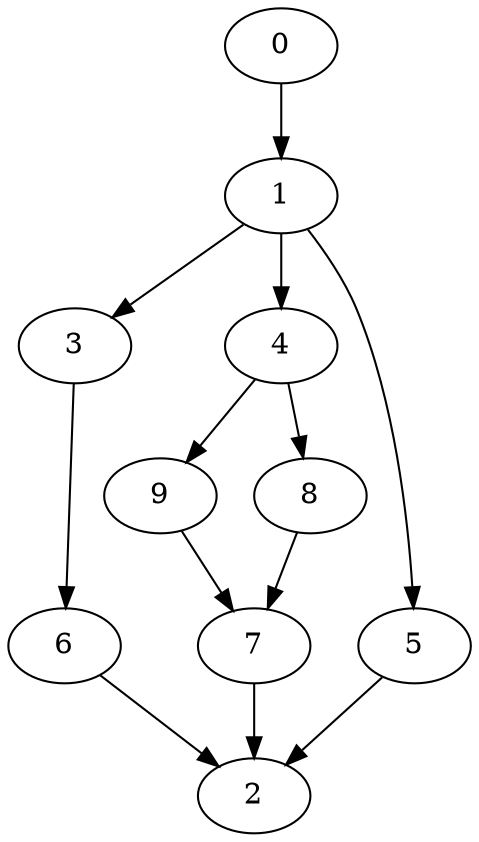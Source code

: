 digraph "SeriesParallel-MaxBf-3_Nodes_10_CCR_0.10_WeightType_Random#2" {
	graph ["Duplicate states"=0,
		GraphType=S_P,
		"Max states in OPEN"=0,
		Modes="120000ms; topo-ordered tasks, ; Pruning: task equivalence, fixed order ready list, ; F-value: ; Optimisation: best schedule length (\
SL) optimisation on equal, ",
		NumberOfTasks=10,
		"Pruned using list schedule length"=1,
		"States removed from OPEN"=0,
		TargetSystem="Homogeneous-4",
		"Time to schedule (ms)"=97,
		"Total idle time"=521,
		"Total schedule length"=404,
		"Total sequential time"=642,
		"Total states created"=2
	];
	0	["Finish time"=47,
		Processor=0,
		"Start time"=0,
		Weight=47];
	1	["Finish time"=154,
		Processor=0,
		"Start time"=47,
		Weight=107];
	0 -> 1	[Weight=2];
	3	["Finish time"=261,
		Processor=0,
		"Start time"=154,
		Weight=107];
	1 -> 3	[Weight=5];
	4	["Finish time"=188,
		Processor=1,
		"Start time"=164,
		Weight=24];
	1 -> 4	[Weight=10];
	5	["Finish time"=244,
		Processor=2,
		"Start time"=161,
		Weight=83];
	1 -> 5	[Weight=7];
	6	["Finish time"=297,
		Processor=0,
		"Start time"=261,
		Weight=36];
	3 -> 6	[Weight=3];
	9	["Finish time"=247,
		Processor=1,
		"Start time"=188,
		Weight=59];
	4 -> 9	[Weight=9];
	8	["Finish time"=232,
		Processor=3,
		"Start time"=196,
		Weight=36];
	4 -> 8	[Weight=8];
	7	["Finish time"=283,
		Processor=1,
		"Start time"=247,
		Weight=36];
	9 -> 7	[Weight=2];
	2	["Finish time"=404,
		Processor=0,
		"Start time"=297,
		Weight=107];
	5 -> 2	[Weight=3];
	8 -> 7	[Weight=4];
	6 -> 2	[Weight=6];
	7 -> 2	[Weight=5];
}
